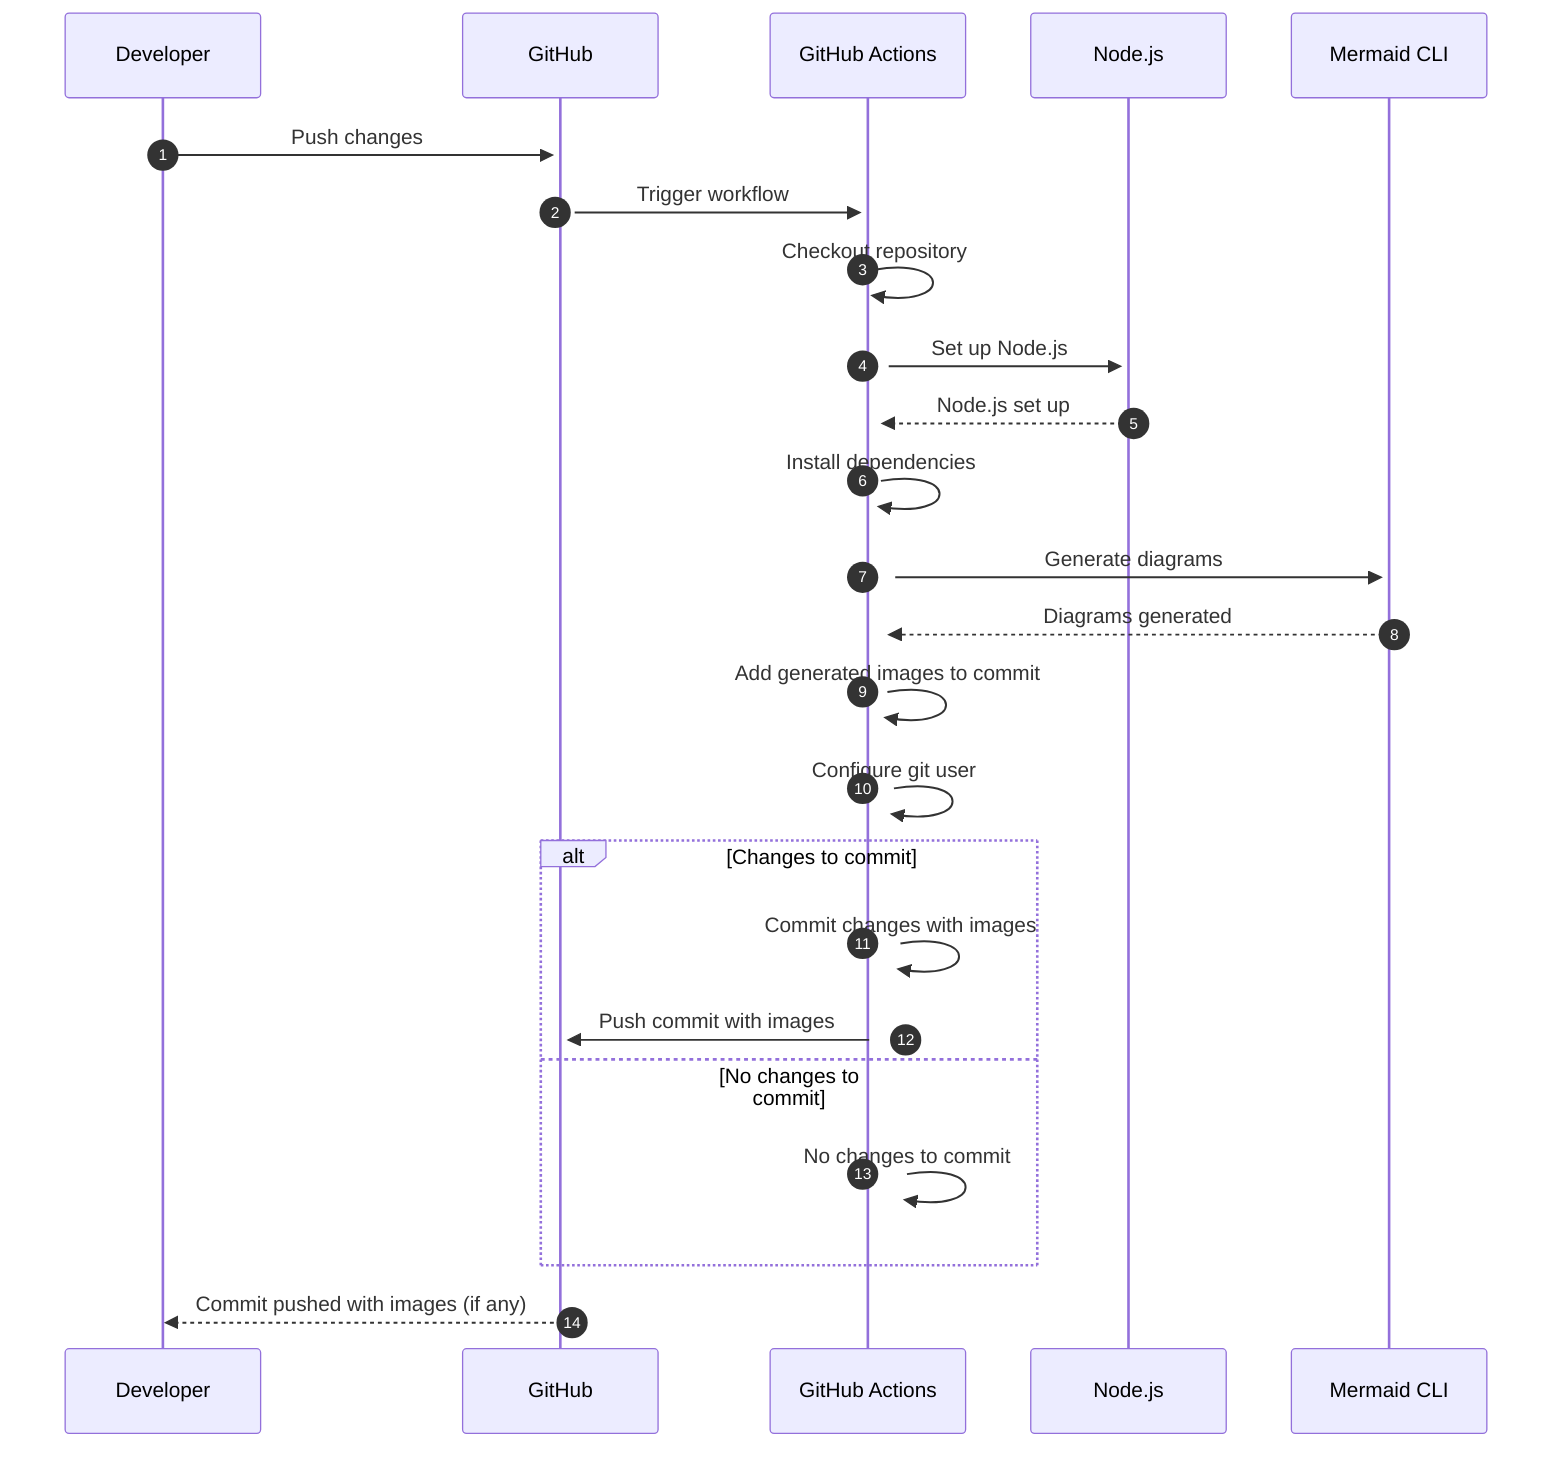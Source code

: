 sequenceDiagram
    autonumber
    participant Developer as Developer
    participant GitHub as GitHub
    participant Actions as GitHub Actions
    participant Node as Node.js
    participant Mermaid as Mermaid CLI

    Developer ->>+ GitHub: Push changes
    GitHub ->>+ Actions: Trigger workflow

    Actions ->>+ Actions: Checkout repository
    Actions ->>+ Node: Set up Node.js
    Node -->> Actions: Node.js set up

    Actions ->>+ Actions: Install dependencies
    Actions ->>+ Mermaid: Generate diagrams
    Mermaid -->> Actions: Diagrams generated

    Actions ->>+ Actions: Add generated images to commit
    Actions ->>+ Actions: Configure git user
    alt Changes to commit
        Actions ->>+ Actions: Commit changes with images
        Actions ->>+ GitHub: Push commit with images
    else No changes to commit
        Actions ->> Actions: No changes to commit
    end

    GitHub -->> Developer: Commit pushed with images (if any)